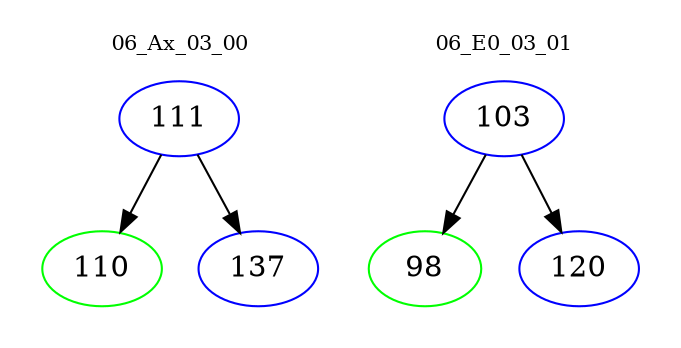 digraph{
subgraph cluster_0 {
color = white
label = "06_Ax_03_00";
fontsize=10;
T0_111 [label="111", color="blue"]
T0_111 -> T0_110 [color="black"]
T0_110 [label="110", color="green"]
T0_111 -> T0_137 [color="black"]
T0_137 [label="137", color="blue"]
}
subgraph cluster_1 {
color = white
label = "06_E0_03_01";
fontsize=10;
T1_103 [label="103", color="blue"]
T1_103 -> T1_98 [color="black"]
T1_98 [label="98", color="green"]
T1_103 -> T1_120 [color="black"]
T1_120 [label="120", color="blue"]
}
}
